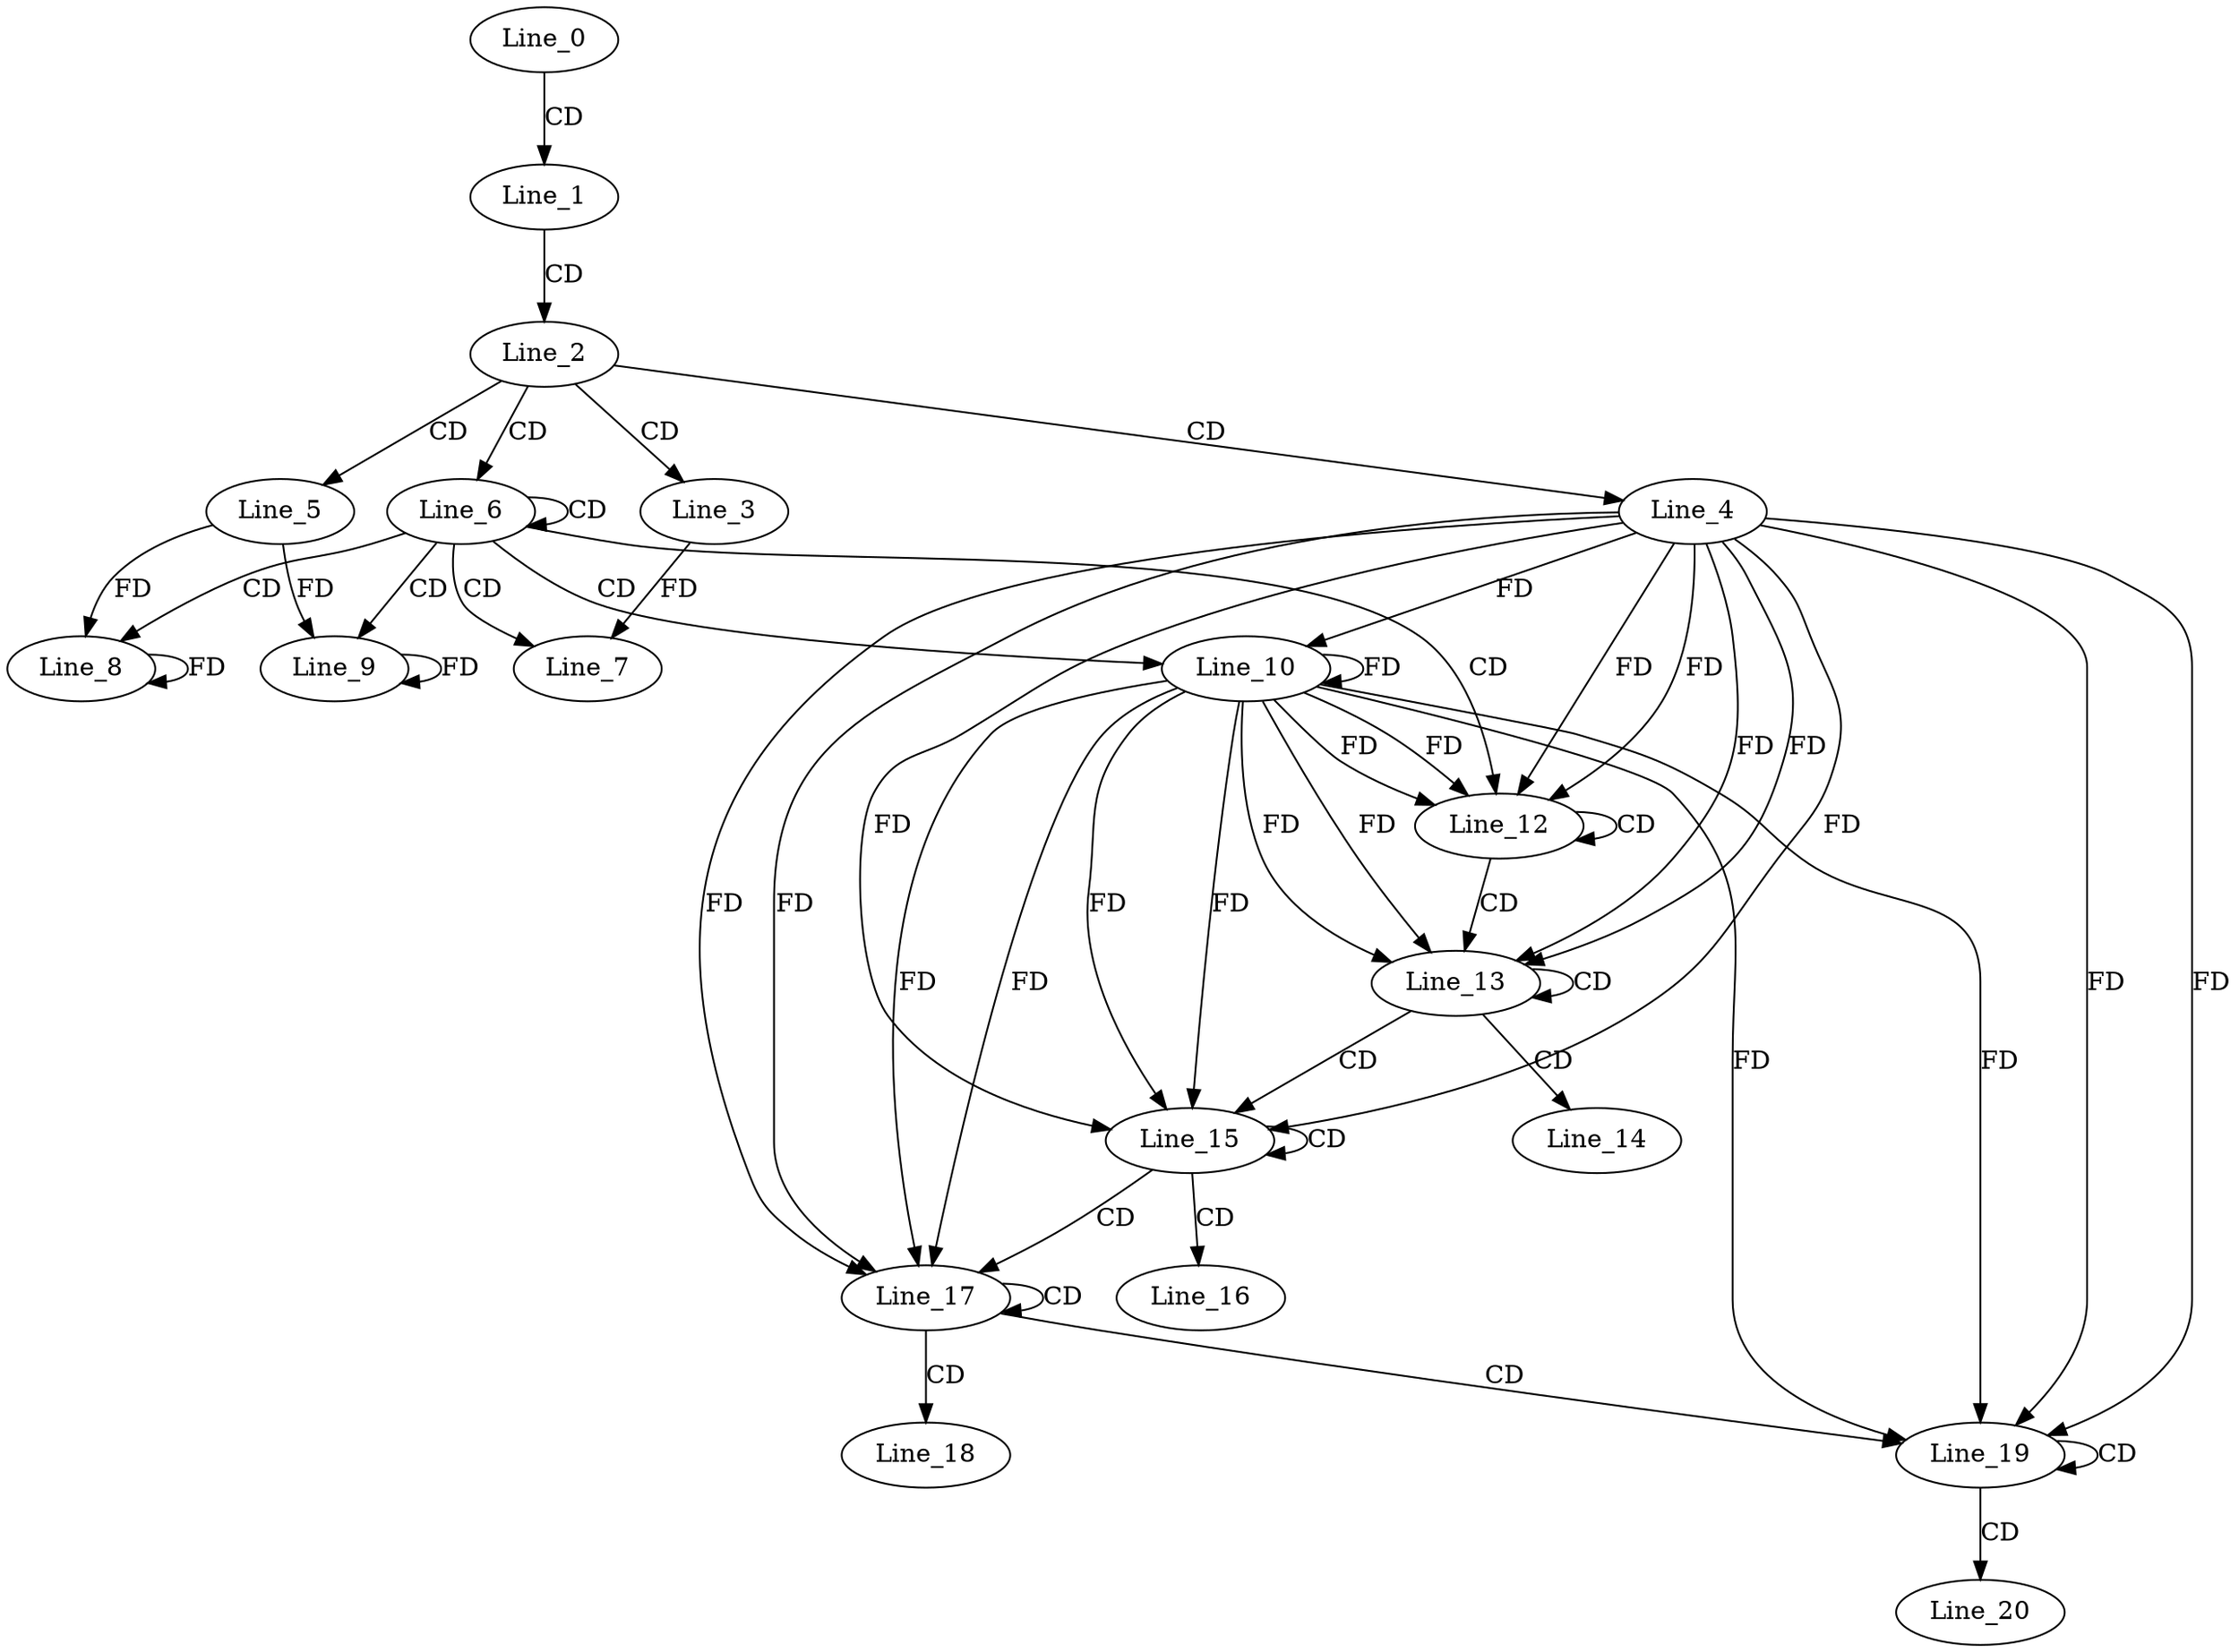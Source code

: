 digraph G {
  Line_0;
  Line_1;
  Line_2;
  Line_3;
  Line_4;
  Line_5;
  Line_6;
  Line_7;
  Line_7;
  Line_8;
  Line_8;
  Line_9;
  Line_9;
  Line_10;
  Line_12;
  Line_12;
  Line_13;
  Line_13;
  Line_14;
  Line_15;
  Line_15;
  Line_16;
  Line_17;
  Line_17;
  Line_18;
  Line_19;
  Line_19;
  Line_20;
  Line_0 -> Line_1 [ label="CD" ];
  Line_1 -> Line_2 [ label="CD" ];
  Line_2 -> Line_3 [ label="CD" ];
  Line_2 -> Line_4 [ label="CD" ];
  Line_2 -> Line_5 [ label="CD" ];
  Line_2 -> Line_6 [ label="CD" ];
  Line_6 -> Line_6 [ label="CD" ];
  Line_6 -> Line_7 [ label="CD" ];
  Line_3 -> Line_7 [ label="FD" ];
  Line_6 -> Line_8 [ label="CD" ];
  Line_8 -> Line_8 [ label="FD" ];
  Line_5 -> Line_8 [ label="FD" ];
  Line_6 -> Line_9 [ label="CD" ];
  Line_9 -> Line_9 [ label="FD" ];
  Line_5 -> Line_9 [ label="FD" ];
  Line_6 -> Line_10 [ label="CD" ];
  Line_10 -> Line_10 [ label="FD" ];
  Line_4 -> Line_10 [ label="FD" ];
  Line_6 -> Line_12 [ label="CD" ];
  Line_10 -> Line_12 [ label="FD" ];
  Line_4 -> Line_12 [ label="FD" ];
  Line_12 -> Line_12 [ label="CD" ];
  Line_10 -> Line_12 [ label="FD" ];
  Line_4 -> Line_12 [ label="FD" ];
  Line_12 -> Line_13 [ label="CD" ];
  Line_10 -> Line_13 [ label="FD" ];
  Line_4 -> Line_13 [ label="FD" ];
  Line_13 -> Line_13 [ label="CD" ];
  Line_10 -> Line_13 [ label="FD" ];
  Line_4 -> Line_13 [ label="FD" ];
  Line_13 -> Line_14 [ label="CD" ];
  Line_13 -> Line_15 [ label="CD" ];
  Line_10 -> Line_15 [ label="FD" ];
  Line_4 -> Line_15 [ label="FD" ];
  Line_15 -> Line_15 [ label="CD" ];
  Line_10 -> Line_15 [ label="FD" ];
  Line_4 -> Line_15 [ label="FD" ];
  Line_15 -> Line_16 [ label="CD" ];
  Line_15 -> Line_17 [ label="CD" ];
  Line_10 -> Line_17 [ label="FD" ];
  Line_4 -> Line_17 [ label="FD" ];
  Line_17 -> Line_17 [ label="CD" ];
  Line_10 -> Line_17 [ label="FD" ];
  Line_4 -> Line_17 [ label="FD" ];
  Line_17 -> Line_18 [ label="CD" ];
  Line_17 -> Line_19 [ label="CD" ];
  Line_10 -> Line_19 [ label="FD" ];
  Line_4 -> Line_19 [ label="FD" ];
  Line_19 -> Line_19 [ label="CD" ];
  Line_10 -> Line_19 [ label="FD" ];
  Line_4 -> Line_19 [ label="FD" ];
  Line_19 -> Line_20 [ label="CD" ];
}
